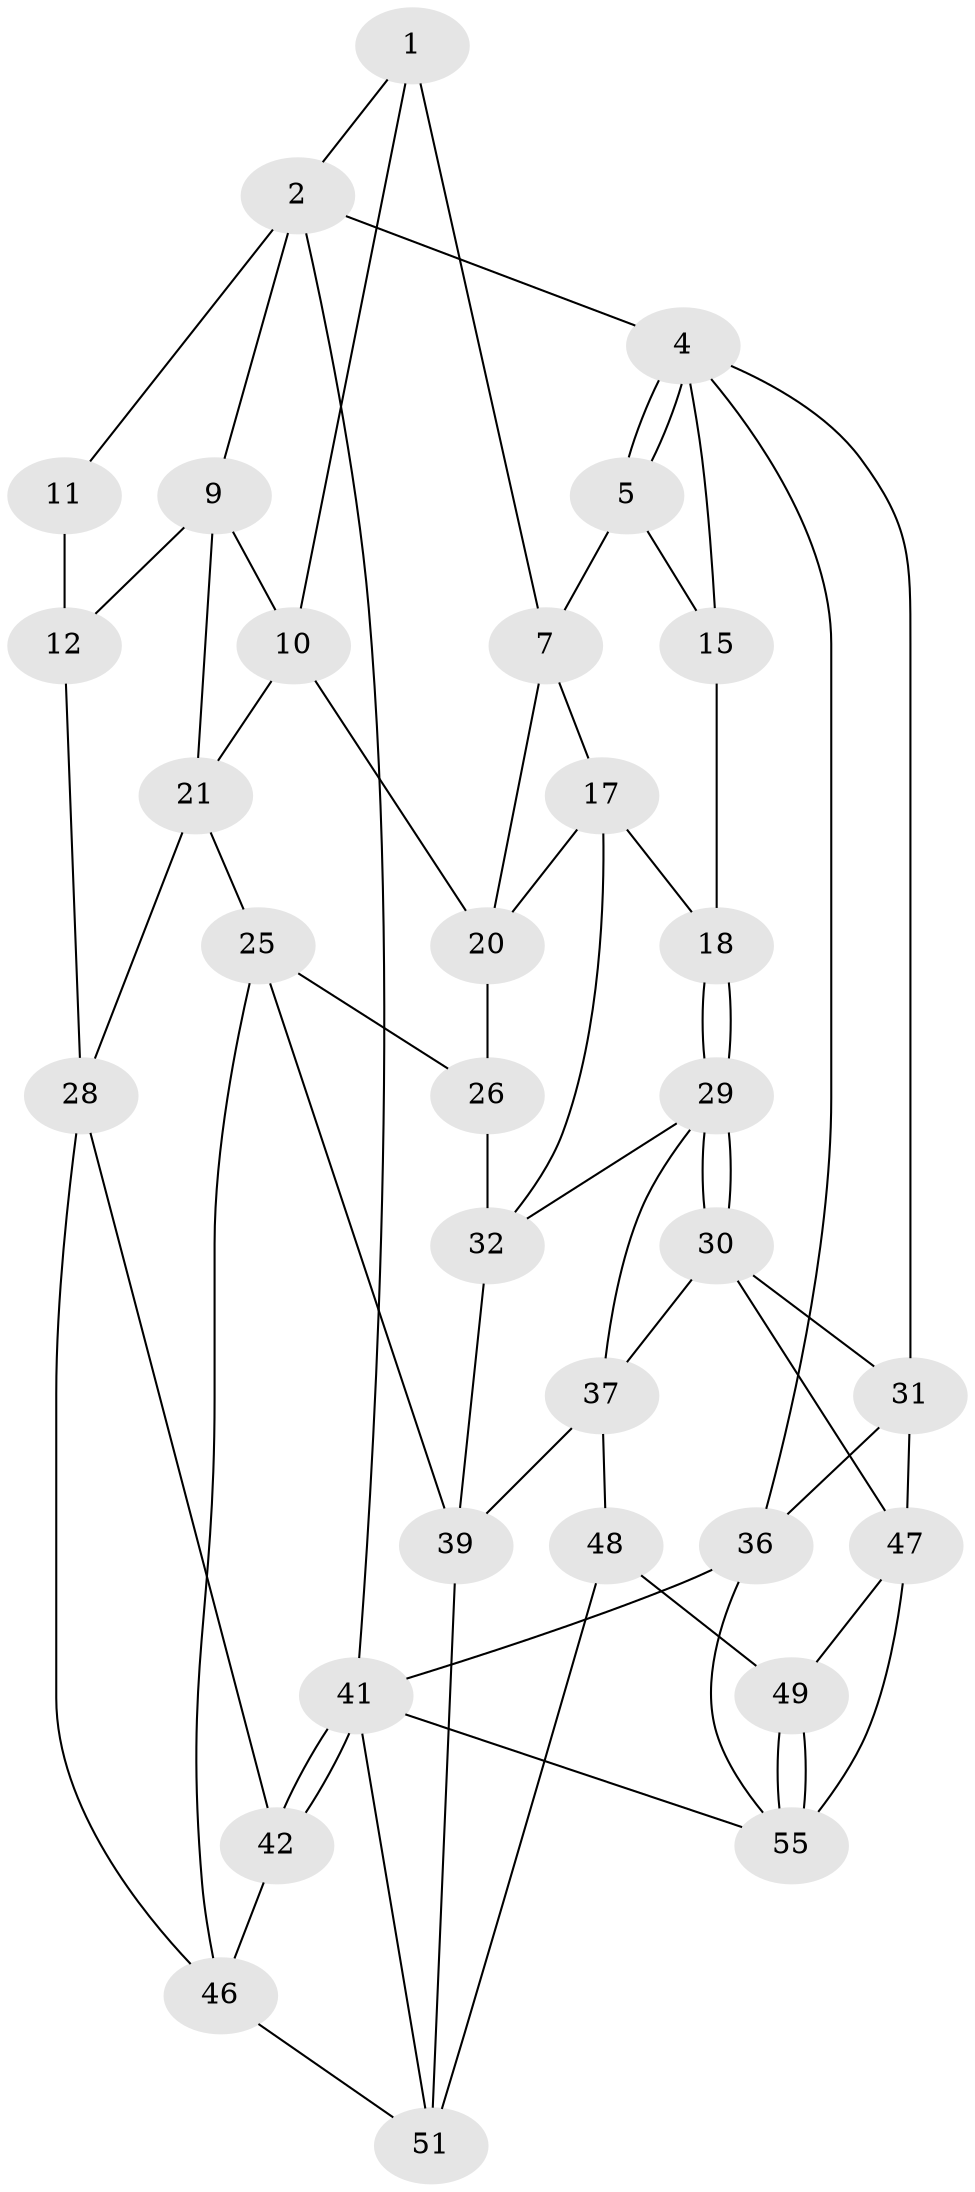 // original degree distribution, {3: 0.03571428571428571, 4: 0.25, 5: 0.5, 6: 0.21428571428571427}
// Generated by graph-tools (version 1.1) at 2025/42/03/06/25 10:42:35]
// undirected, 32 vertices, 65 edges
graph export_dot {
graph [start="1"]
  node [color=gray90,style=filled];
  1 [pos="+0.7765566546773235+0",super="+6"];
  2 [pos="+0.9994446413979075+0",super="+3"];
  4 [pos="+0+0",super="+14"];
  5 [pos="+0.4704888627876129+0",super="+8"];
  7 [pos="+0.45278876423739406+0.09578090185581813",super="+16"];
  9 [pos="+0.8033003820530281+0.11915603951401682",super="+13"];
  10 [pos="+0.6694235281189369+0.16548736366352984",super="+19"];
  11 [pos="+1+0"];
  12 [pos="+0.8800098936045887+0.23136421481274203",super="+27"];
  15 [pos="+0.08597266726848454+0.049947664758896775"];
  17 [pos="+0.3963460257244738+0.25102878049359995",super="+23"];
  18 [pos="+0.33758352267329933+0.25740317141728264"];
  20 [pos="+0.5881709218600653+0.22826412323087644",super="+22"];
  21 [pos="+0.7449837077392444+0.34023325012078964",super="+24"];
  25 [pos="+0.7250894166381493+0.40960929496045184",super="+44"];
  26 [pos="+0.5578585427249242+0.4215843542755605"];
  28 [pos="+1+0.5172215207121752",super="+43"];
  29 [pos="+0.2277085318631125+0.3589839950317803",super="+33"];
  30 [pos="+0+0.41446770450720966",super="+38"];
  31 [pos="+0+0.4017088086903727",super="+35"];
  32 [pos="+0.3648994948473781+0.4050518848949076",super="+34"];
  36 [pos="+0+1"];
  37 [pos="+0.3579083209872502+0.6383821380326723",super="+40"];
  39 [pos="+0.42692014860358074+0.6384751309120354",super="+45"];
  41 [pos="+1+1",super="+54"];
  42 [pos="+1+1"];
  46 [pos="+0.8627020317466529+0.7517468872173525",super="+53"];
  47 [pos="+0.15611575046581677+0.7667169500389018",super="+50"];
  48 [pos="+0.40593921539377575+0.7646281254957857"];
  49 [pos="+0.29506078307688016+0.8567991887332566"];
  51 [pos="+0.6072348667178011+0.870382141271567",super="+52"];
  55 [pos="+0.4485275633347372+1",super="+56"];
  1 -- 2;
  1 -- 10;
  1 -- 7;
  2 -- 9;
  2 -- 41;
  2 -- 11;
  2 -- 4;
  4 -- 5;
  4 -- 5;
  4 -- 36;
  4 -- 15;
  4 -- 31;
  5 -- 15;
  5 -- 7;
  7 -- 17;
  7 -- 20;
  9 -- 10;
  9 -- 12;
  9 -- 21;
  10 -- 20;
  10 -- 21;
  11 -- 12 [weight=2];
  12 -- 28;
  15 -- 18;
  17 -- 18;
  17 -- 32;
  17 -- 20;
  18 -- 29;
  18 -- 29;
  20 -- 26;
  21 -- 25;
  21 -- 28;
  25 -- 26;
  25 -- 46;
  25 -- 39;
  26 -- 32;
  28 -- 42;
  28 -- 46;
  29 -- 30;
  29 -- 30;
  29 -- 32;
  29 -- 37;
  30 -- 31;
  30 -- 37;
  30 -- 47;
  31 -- 36;
  31 -- 47;
  32 -- 39;
  36 -- 41;
  36 -- 55;
  37 -- 48;
  37 -- 39;
  39 -- 51;
  41 -- 42;
  41 -- 42;
  41 -- 55;
  41 -- 51;
  42 -- 46;
  46 -- 51;
  47 -- 49;
  47 -- 55;
  48 -- 49;
  48 -- 51;
  49 -- 55;
  49 -- 55;
}
